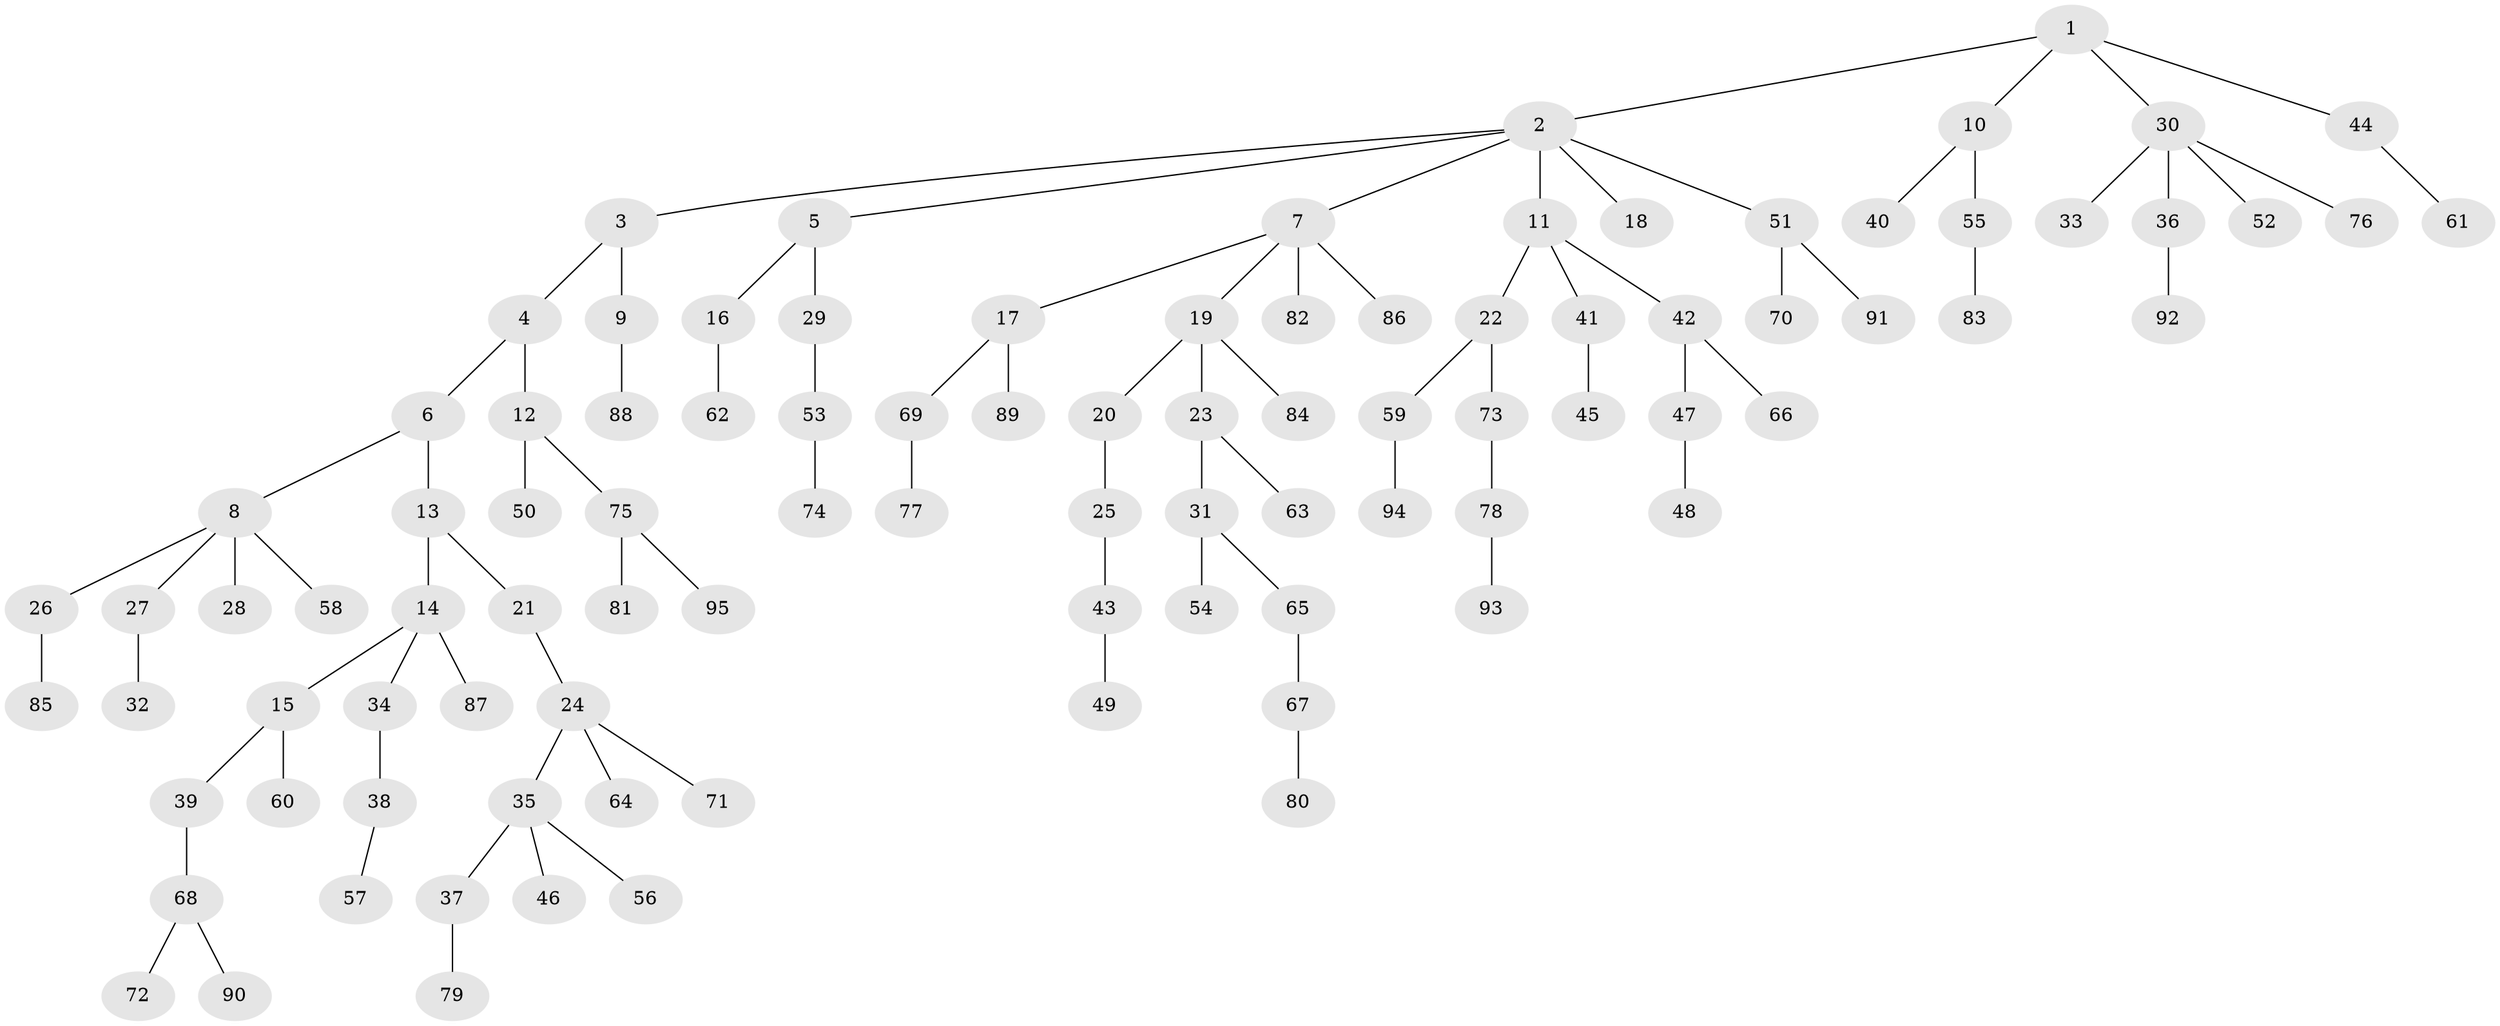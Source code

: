 // coarse degree distribution, {7: 0.015873015873015872, 10: 0.015873015873015872, 3: 0.14285714285714285, 4: 0.047619047619047616, 5: 0.031746031746031744, 2: 0.1746031746031746, 1: 0.5714285714285714}
// Generated by graph-tools (version 1.1) at 2025/42/03/06/25 10:42:06]
// undirected, 95 vertices, 94 edges
graph export_dot {
graph [start="1"]
  node [color=gray90,style=filled];
  1;
  2;
  3;
  4;
  5;
  6;
  7;
  8;
  9;
  10;
  11;
  12;
  13;
  14;
  15;
  16;
  17;
  18;
  19;
  20;
  21;
  22;
  23;
  24;
  25;
  26;
  27;
  28;
  29;
  30;
  31;
  32;
  33;
  34;
  35;
  36;
  37;
  38;
  39;
  40;
  41;
  42;
  43;
  44;
  45;
  46;
  47;
  48;
  49;
  50;
  51;
  52;
  53;
  54;
  55;
  56;
  57;
  58;
  59;
  60;
  61;
  62;
  63;
  64;
  65;
  66;
  67;
  68;
  69;
  70;
  71;
  72;
  73;
  74;
  75;
  76;
  77;
  78;
  79;
  80;
  81;
  82;
  83;
  84;
  85;
  86;
  87;
  88;
  89;
  90;
  91;
  92;
  93;
  94;
  95;
  1 -- 2;
  1 -- 10;
  1 -- 30;
  1 -- 44;
  2 -- 3;
  2 -- 5;
  2 -- 7;
  2 -- 11;
  2 -- 18;
  2 -- 51;
  3 -- 4;
  3 -- 9;
  4 -- 6;
  4 -- 12;
  5 -- 16;
  5 -- 29;
  6 -- 8;
  6 -- 13;
  7 -- 17;
  7 -- 19;
  7 -- 82;
  7 -- 86;
  8 -- 26;
  8 -- 27;
  8 -- 28;
  8 -- 58;
  9 -- 88;
  10 -- 40;
  10 -- 55;
  11 -- 22;
  11 -- 41;
  11 -- 42;
  12 -- 50;
  12 -- 75;
  13 -- 14;
  13 -- 21;
  14 -- 15;
  14 -- 34;
  14 -- 87;
  15 -- 39;
  15 -- 60;
  16 -- 62;
  17 -- 69;
  17 -- 89;
  19 -- 20;
  19 -- 23;
  19 -- 84;
  20 -- 25;
  21 -- 24;
  22 -- 59;
  22 -- 73;
  23 -- 31;
  23 -- 63;
  24 -- 35;
  24 -- 64;
  24 -- 71;
  25 -- 43;
  26 -- 85;
  27 -- 32;
  29 -- 53;
  30 -- 33;
  30 -- 36;
  30 -- 52;
  30 -- 76;
  31 -- 54;
  31 -- 65;
  34 -- 38;
  35 -- 37;
  35 -- 46;
  35 -- 56;
  36 -- 92;
  37 -- 79;
  38 -- 57;
  39 -- 68;
  41 -- 45;
  42 -- 47;
  42 -- 66;
  43 -- 49;
  44 -- 61;
  47 -- 48;
  51 -- 70;
  51 -- 91;
  53 -- 74;
  55 -- 83;
  59 -- 94;
  65 -- 67;
  67 -- 80;
  68 -- 72;
  68 -- 90;
  69 -- 77;
  73 -- 78;
  75 -- 81;
  75 -- 95;
  78 -- 93;
}
